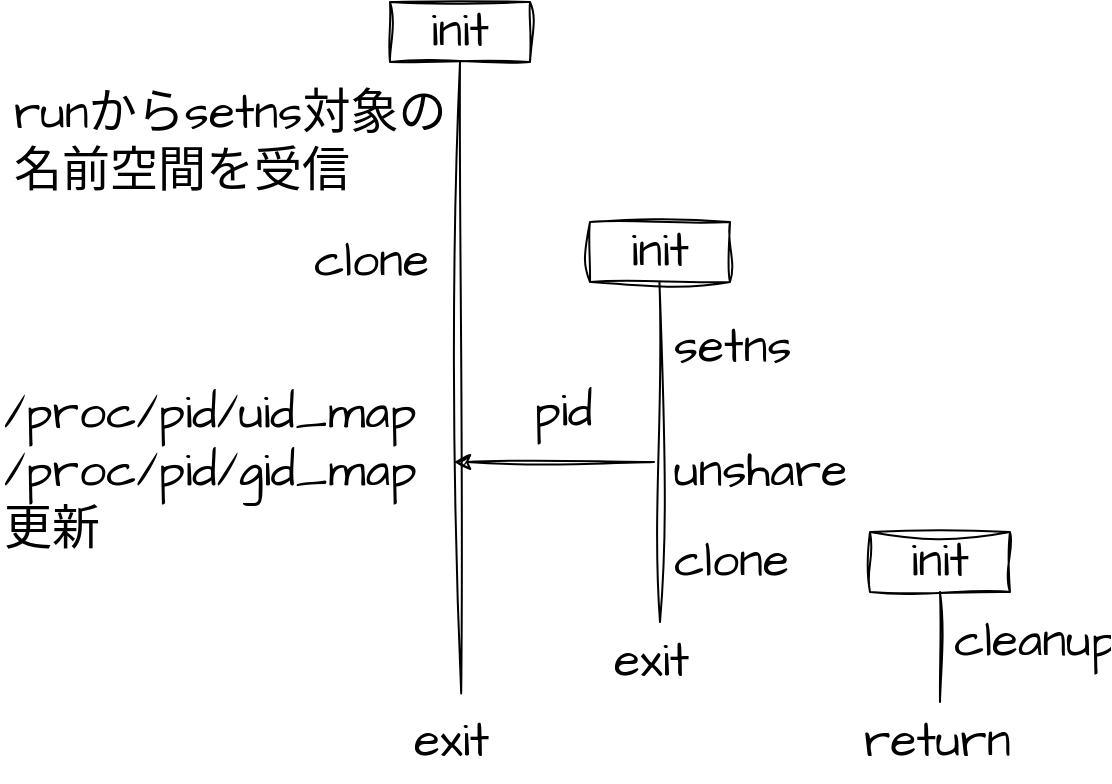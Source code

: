 <mxfile version="24.4.0" type="device">
  <diagram name="Page-1" id="DIBnqMEA-XPOdM7uecft">
    <mxGraphModel dx="1663" dy="562" grid="1" gridSize="10" guides="1" tooltips="1" connect="1" arrows="1" fold="1" page="1" pageScale="1" pageWidth="850" pageHeight="1100" math="0" shadow="0">
      <root>
        <mxCell id="0" />
        <mxCell id="1" parent="0" />
        <mxCell id="uYT_6rUbIimLwQSJ-b0x-1" value="&lt;font style=&quot;font-size: 24px;&quot;&gt;init&lt;/font&gt;" style="rounded=0;whiteSpace=wrap;html=1;sketch=1;hachureGap=4;jiggle=2;curveFitting=1;fontFamily=Architects Daughter;fontSource=https%3A%2F%2Ffonts.googleapis.com%2Fcss%3Ffamily%3DArchitects%2BDaughter;fillColor=none;" parent="1" vertex="1">
          <mxGeometry x="180" y="360" width="70" height="30" as="geometry" />
        </mxCell>
        <mxCell id="uYT_6rUbIimLwQSJ-b0x-3" value="" style="endArrow=none;html=1;rounded=0;sketch=1;hachureGap=4;jiggle=2;curveFitting=1;fontFamily=Architects Daughter;fontSource=https%3A%2F%2Ffonts.googleapis.com%2Fcss%3Ffamily%3DArchitects%2BDaughter;entryX=0.5;entryY=1;entryDx=0;entryDy=0;exitX=0.512;exitY=-0.106;exitDx=0;exitDy=0;exitPerimeter=0;" parent="1" source="uYT_6rUbIimLwQSJ-b0x-31" target="uYT_6rUbIimLwQSJ-b0x-1" edge="1">
          <mxGeometry width="50" height="50" relative="1" as="geometry">
            <mxPoint x="215" y="660" as="sourcePoint" />
            <mxPoint x="212.5" y="390" as="targetPoint" />
          </mxGeometry>
        </mxCell>
        <mxCell id="uYT_6rUbIimLwQSJ-b0x-4" value="&lt;span style=&quot;font-size: 24px;&quot;&gt;runからsetns対象の名前空間を受信&lt;/span&gt;" style="text;html=1;align=left;verticalAlign=middle;whiteSpace=wrap;rounded=0;fontFamily=Architects Daughter;fontSource=https%3A%2F%2Ffonts.googleapis.com%2Fcss%3Ffamily%3DArchitects%2BDaughter;" parent="1" vertex="1">
          <mxGeometry x="-10" y="390" width="220" height="80" as="geometry" />
        </mxCell>
        <mxCell id="uYT_6rUbIimLwQSJ-b0x-5" value="&lt;span style=&quot;font-size: 24px;&quot;&gt;clone&lt;/span&gt;" style="text;html=1;align=left;verticalAlign=middle;whiteSpace=wrap;rounded=0;fontFamily=Architects Daughter;fontSource=https%3A%2F%2Ffonts.googleapis.com%2Fcss%3Ffamily%3DArchitects%2BDaughter;" parent="1" vertex="1">
          <mxGeometry x="140" y="470" width="70" height="40" as="geometry" />
        </mxCell>
        <mxCell id="uYT_6rUbIimLwQSJ-b0x-7" value="&lt;span style=&quot;font-size: 24px;&quot;&gt;setns&lt;/span&gt;" style="text;html=1;align=left;verticalAlign=middle;whiteSpace=wrap;rounded=0;fontFamily=Architects Daughter;fontSource=https%3A%2F%2Ffonts.googleapis.com%2Fcss%3Ffamily%3DArchitects%2BDaughter;" parent="1" vertex="1">
          <mxGeometry x="320" y="515" width="70" height="35" as="geometry" />
        </mxCell>
        <mxCell id="uYT_6rUbIimLwQSJ-b0x-10" value="" style="endArrow=classic;html=1;rounded=0;sketch=1;hachureGap=4;jiggle=2;curveFitting=1;fontFamily=Architects Daughter;fontSource=https%3A%2F%2Ffonts.googleapis.com%2Fcss%3Ffamily%3DArchitects%2BDaughter;" parent="1" edge="1">
          <mxGeometry width="50" height="50" relative="1" as="geometry">
            <mxPoint x="312" y="590" as="sourcePoint" />
            <mxPoint x="212" y="590" as="targetPoint" />
          </mxGeometry>
        </mxCell>
        <mxCell id="uYT_6rUbIimLwQSJ-b0x-11" value="&lt;span style=&quot;font-size: 24px;&quot;&gt;pid&lt;/span&gt;" style="text;html=1;align=left;verticalAlign=middle;whiteSpace=wrap;rounded=0;fontFamily=Architects Daughter;fontSource=https%3A%2F%2Ffonts.googleapis.com%2Fcss%3Ffamily%3DArchitects%2BDaughter;" parent="1" vertex="1">
          <mxGeometry x="250" y="550" width="40" height="30" as="geometry" />
        </mxCell>
        <mxCell id="uYT_6rUbIimLwQSJ-b0x-12" value="&lt;span style=&quot;font-size: 24px;&quot;&gt;/proc/pid/uid_map&lt;/span&gt;&lt;div&gt;&lt;span style=&quot;font-size: 24px;&quot;&gt;/proc/pid/gid_map&lt;/span&gt;&lt;/div&gt;&lt;div&gt;&lt;span style=&quot;font-size: 24px;&quot;&gt;更新&lt;/span&gt;&lt;/div&gt;" style="text;html=1;align=left;verticalAlign=middle;whiteSpace=wrap;rounded=0;fontFamily=Architects Daughter;fontSource=https%3A%2F%2Ffonts.googleapis.com%2Fcss%3Ffamily%3DArchitects%2BDaughter;" parent="1" vertex="1">
          <mxGeometry x="-15" y="540" width="220" height="110" as="geometry" />
        </mxCell>
        <mxCell id="uYT_6rUbIimLwQSJ-b0x-13" value="&lt;span style=&quot;font-size: 24px;&quot;&gt;unshare&lt;/span&gt;" style="text;html=1;align=left;verticalAlign=middle;whiteSpace=wrap;rounded=0;fontFamily=Architects Daughter;fontSource=https%3A%2F%2Ffonts.googleapis.com%2Fcss%3Ffamily%3DArchitects%2BDaughter;" parent="1" vertex="1">
          <mxGeometry x="320" y="570" width="100" height="50" as="geometry" />
        </mxCell>
        <mxCell id="uYT_6rUbIimLwQSJ-b0x-16" value="&lt;span style=&quot;font-size: 24px;&quot;&gt;clone&lt;/span&gt;" style="text;html=1;align=left;verticalAlign=middle;whiteSpace=wrap;rounded=0;fontFamily=Architects Daughter;fontSource=https%3A%2F%2Ffonts.googleapis.com%2Fcss%3Ffamily%3DArchitects%2BDaughter;" parent="1" vertex="1">
          <mxGeometry x="320" y="620" width="70" height="40" as="geometry" />
        </mxCell>
        <mxCell id="uYT_6rUbIimLwQSJ-b0x-18" value="" style="endArrow=none;html=1;rounded=0;sketch=1;hachureGap=4;jiggle=2;curveFitting=1;fontFamily=Architects Daughter;fontSource=https%3A%2F%2Ffonts.googleapis.com%2Fcss%3Ffamily%3DArchitects%2BDaughter;" parent="1" target="uYT_6rUbIimLwQSJ-b0x-27" edge="1">
          <mxGeometry width="50" height="50" relative="1" as="geometry">
            <mxPoint x="455" y="710" as="sourcePoint" />
            <mxPoint x="469.71" y="750" as="targetPoint" />
          </mxGeometry>
        </mxCell>
        <mxCell id="uYT_6rUbIimLwQSJ-b0x-19" value="&lt;span style=&quot;font-size: 24px;&quot;&gt;cleanup&lt;/span&gt;" style="text;html=1;align=left;verticalAlign=middle;whiteSpace=wrap;rounded=0;fontFamily=Architects Daughter;fontSource=https%3A%2F%2Ffonts.googleapis.com%2Fcss%3Ffamily%3DArchitects%2BDaughter;" parent="1" vertex="1">
          <mxGeometry x="460" y="660" width="80" height="40" as="geometry" />
        </mxCell>
        <mxCell id="uYT_6rUbIimLwQSJ-b0x-22" value="&lt;font style=&quot;font-size: 24px;&quot;&gt;init&lt;/font&gt;" style="rounded=0;whiteSpace=wrap;html=1;sketch=1;hachureGap=4;jiggle=2;curveFitting=1;fontFamily=Architects Daughter;fontSource=https%3A%2F%2Ffonts.googleapis.com%2Fcss%3Ffamily%3DArchitects%2BDaughter;fillColor=none;" parent="1" vertex="1">
          <mxGeometry x="280" y="470" width="70" height="30" as="geometry" />
        </mxCell>
        <mxCell id="uYT_6rUbIimLwQSJ-b0x-26" value="" style="endArrow=none;html=1;rounded=0;sketch=1;hachureGap=4;jiggle=2;curveFitting=1;fontFamily=Architects Daughter;fontSource=https%3A%2F%2Ffonts.googleapis.com%2Fcss%3Ffamily%3DArchitects%2BDaughter;entryX=0.5;entryY=1;entryDx=0;entryDy=0;" parent="1" edge="1">
          <mxGeometry width="50" height="50" relative="1" as="geometry">
            <mxPoint x="315" y="670" as="sourcePoint" />
            <mxPoint x="314.73" y="500" as="targetPoint" />
          </mxGeometry>
        </mxCell>
        <mxCell id="uYT_6rUbIimLwQSJ-b0x-27" value="&lt;font style=&quot;font-size: 24px;&quot;&gt;init&lt;/font&gt;" style="rounded=0;whiteSpace=wrap;html=1;sketch=1;hachureGap=4;jiggle=2;curveFitting=1;fontFamily=Architects Daughter;fontSource=https%3A%2F%2Ffonts.googleapis.com%2Fcss%3Ffamily%3DArchitects%2BDaughter;fillColor=none;" parent="1" vertex="1">
          <mxGeometry x="420" y="625" width="70" height="30" as="geometry" />
        </mxCell>
        <mxCell id="uYT_6rUbIimLwQSJ-b0x-29" value="&lt;span style=&quot;font-size: 24px;&quot;&gt;return&lt;/span&gt;" style="text;html=1;align=left;verticalAlign=middle;whiteSpace=wrap;rounded=0;fontFamily=Architects Daughter;fontSource=https%3A%2F%2Ffonts.googleapis.com%2Fcss%3Ffamily%3DArchitects%2BDaughter;" parent="1" vertex="1">
          <mxGeometry x="415" y="710" width="80" height="40" as="geometry" />
        </mxCell>
        <mxCell id="uYT_6rUbIimLwQSJ-b0x-30" value="&lt;span style=&quot;font-size: 24px;&quot;&gt;exit&lt;/span&gt;" style="text;html=1;align=left;verticalAlign=middle;whiteSpace=wrap;rounded=0;fontFamily=Architects Daughter;fontSource=https%3A%2F%2Ffonts.googleapis.com%2Fcss%3Ffamily%3DArchitects%2BDaughter;" parent="1" vertex="1">
          <mxGeometry x="290" y="670" width="50" height="40" as="geometry" />
        </mxCell>
        <mxCell id="uYT_6rUbIimLwQSJ-b0x-31" value="&lt;span style=&quot;font-size: 24px;&quot;&gt;exit&lt;/span&gt;" style="text;html=1;align=left;verticalAlign=middle;whiteSpace=wrap;rounded=0;fontFamily=Architects Daughter;fontSource=https%3A%2F%2Ffonts.googleapis.com%2Fcss%3Ffamily%3DArchitects%2BDaughter;" parent="1" vertex="1">
          <mxGeometry x="190" y="710" width="50" height="40" as="geometry" />
        </mxCell>
      </root>
    </mxGraphModel>
  </diagram>
</mxfile>
